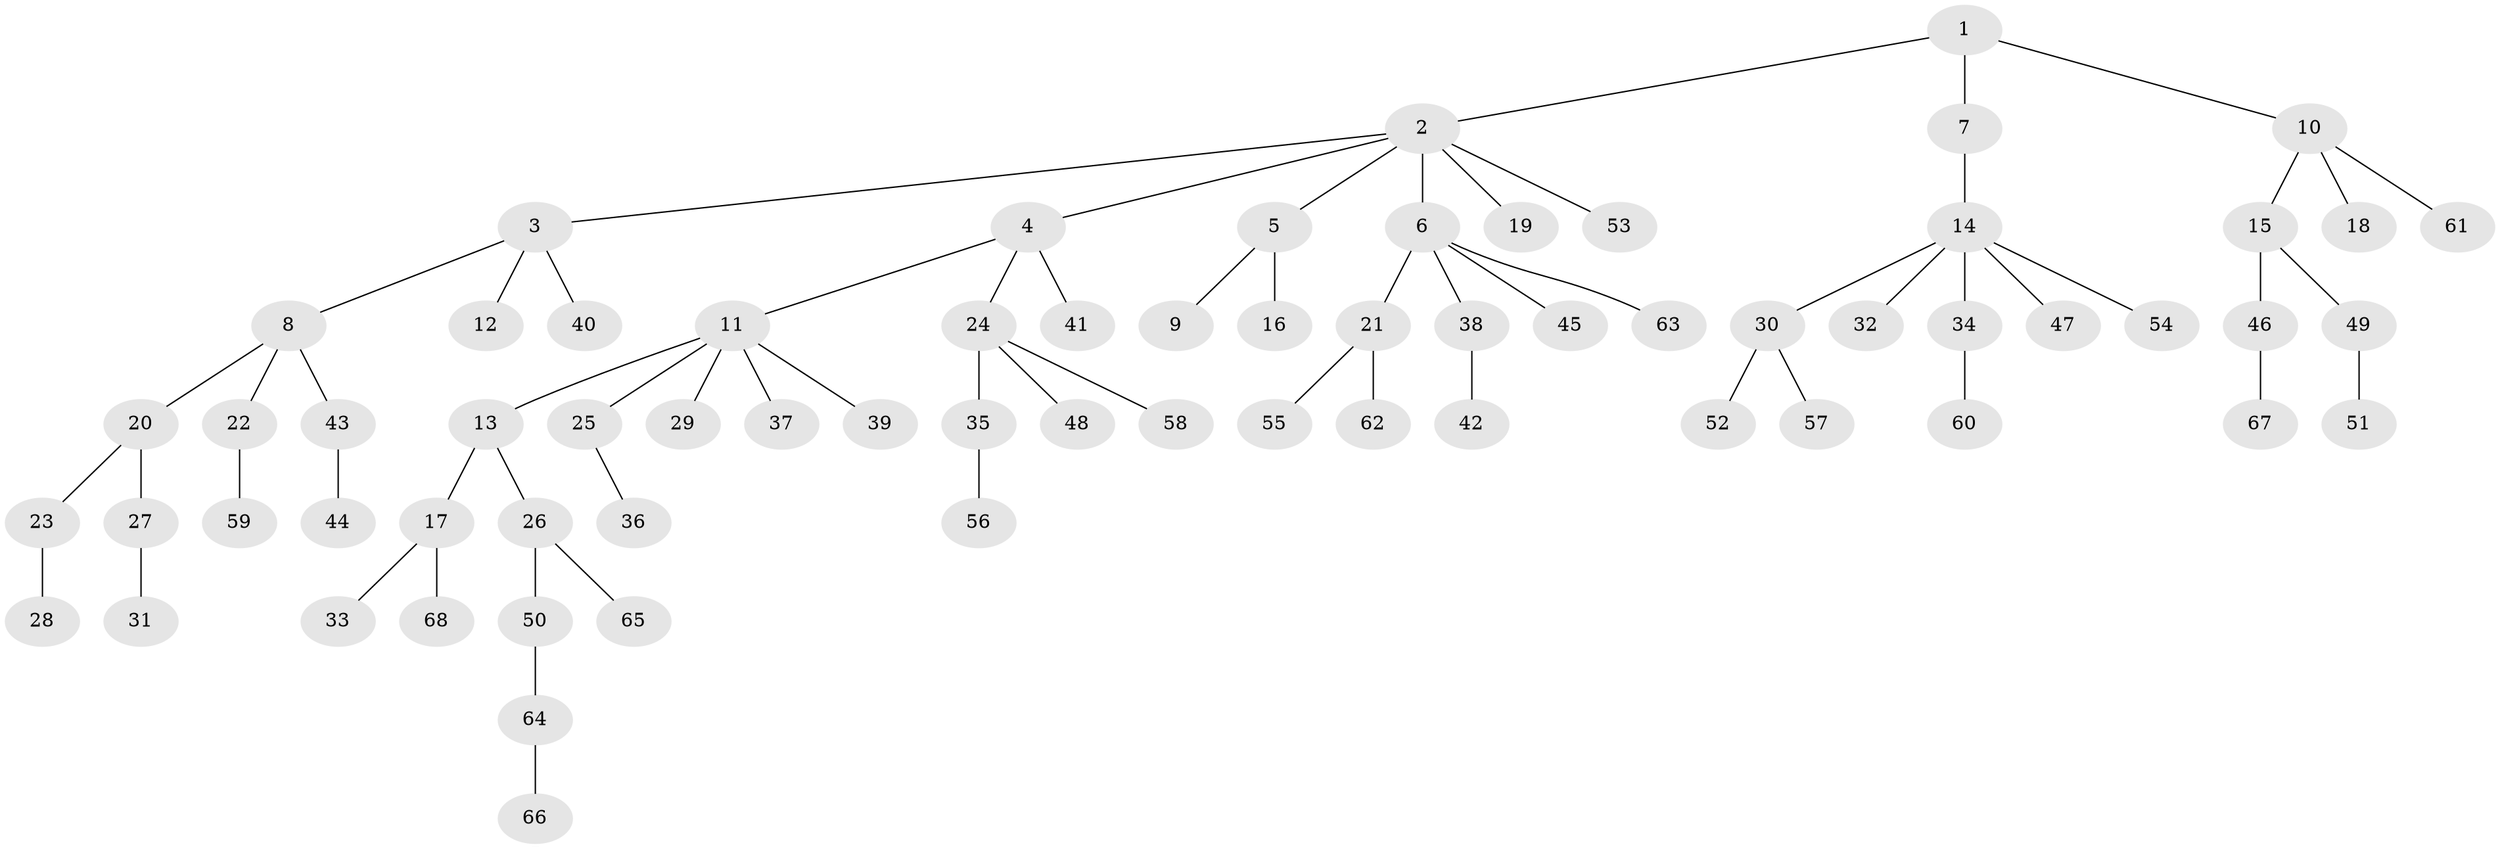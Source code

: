 // coarse degree distribution, {1: 0.5714285714285714, 2: 0.14285714285714285, 3: 0.16666666666666666, 5: 0.07142857142857142, 6: 0.023809523809523808, 4: 0.023809523809523808}
// Generated by graph-tools (version 1.1) at 2025/37/03/04/25 23:37:16]
// undirected, 68 vertices, 67 edges
graph export_dot {
  node [color=gray90,style=filled];
  1;
  2;
  3;
  4;
  5;
  6;
  7;
  8;
  9;
  10;
  11;
  12;
  13;
  14;
  15;
  16;
  17;
  18;
  19;
  20;
  21;
  22;
  23;
  24;
  25;
  26;
  27;
  28;
  29;
  30;
  31;
  32;
  33;
  34;
  35;
  36;
  37;
  38;
  39;
  40;
  41;
  42;
  43;
  44;
  45;
  46;
  47;
  48;
  49;
  50;
  51;
  52;
  53;
  54;
  55;
  56;
  57;
  58;
  59;
  60;
  61;
  62;
  63;
  64;
  65;
  66;
  67;
  68;
  1 -- 2;
  1 -- 7;
  1 -- 10;
  2 -- 3;
  2 -- 4;
  2 -- 5;
  2 -- 6;
  2 -- 19;
  2 -- 53;
  3 -- 8;
  3 -- 12;
  3 -- 40;
  4 -- 11;
  4 -- 24;
  4 -- 41;
  5 -- 9;
  5 -- 16;
  6 -- 21;
  6 -- 38;
  6 -- 45;
  6 -- 63;
  7 -- 14;
  8 -- 20;
  8 -- 22;
  8 -- 43;
  10 -- 15;
  10 -- 18;
  10 -- 61;
  11 -- 13;
  11 -- 25;
  11 -- 29;
  11 -- 37;
  11 -- 39;
  13 -- 17;
  13 -- 26;
  14 -- 30;
  14 -- 32;
  14 -- 34;
  14 -- 47;
  14 -- 54;
  15 -- 46;
  15 -- 49;
  17 -- 33;
  17 -- 68;
  20 -- 23;
  20 -- 27;
  21 -- 55;
  21 -- 62;
  22 -- 59;
  23 -- 28;
  24 -- 35;
  24 -- 48;
  24 -- 58;
  25 -- 36;
  26 -- 50;
  26 -- 65;
  27 -- 31;
  30 -- 52;
  30 -- 57;
  34 -- 60;
  35 -- 56;
  38 -- 42;
  43 -- 44;
  46 -- 67;
  49 -- 51;
  50 -- 64;
  64 -- 66;
}
